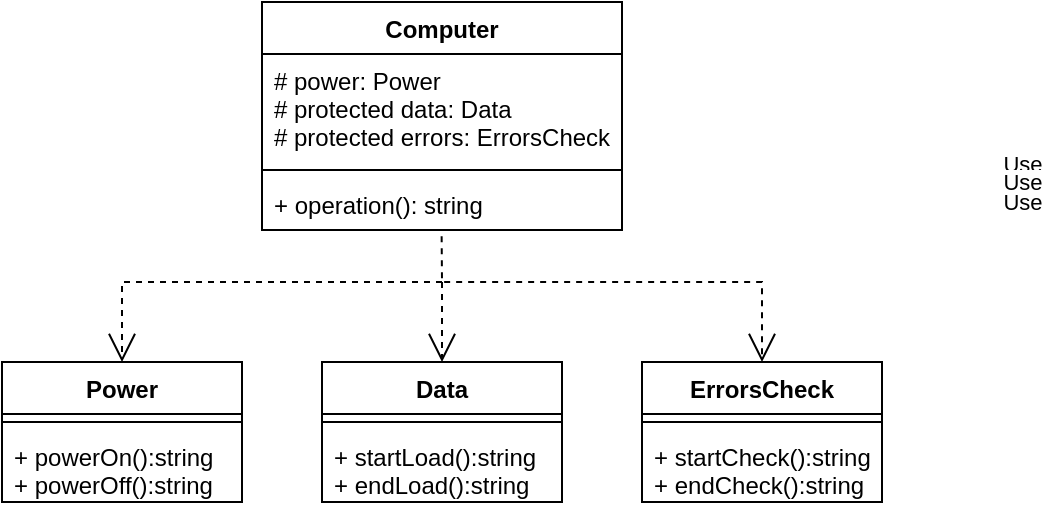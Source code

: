 <mxfile version="20.5.1" type="device"><diagram id="HtPGeDrE_jJSXO9w2QpB" name="Страница 1"><mxGraphModel dx="1117" dy="611" grid="1" gridSize="10" guides="1" tooltips="1" connect="1" arrows="1" fold="1" page="1" pageScale="1" pageWidth="413" pageHeight="291" math="0" shadow="0"><root><mxCell id="0"/><mxCell id="1" parent="0"/><mxCell id="g0WP8sg_lbGWfonMkTUN-1" value="Computer" style="swimlane;fontStyle=1;align=center;verticalAlign=top;childLayout=stackLayout;horizontal=1;startSize=26;horizontalStack=0;resizeParent=1;resizeParentMax=0;resizeLast=0;collapsible=1;marginBottom=0;" vertex="1" parent="1"><mxGeometry x="350" y="80" width="180" height="114" as="geometry"/></mxCell><mxCell id="g0WP8sg_lbGWfonMkTUN-2" value="# power: Power&#10;# protected data: Data&#10;# protected errors: ErrorsCheck" style="text;strokeColor=none;fillColor=none;align=left;verticalAlign=top;spacingLeft=4;spacingRight=4;overflow=hidden;rotatable=0;points=[[0,0.5],[1,0.5]];portConstraint=eastwest;" vertex="1" parent="g0WP8sg_lbGWfonMkTUN-1"><mxGeometry y="26" width="180" height="54" as="geometry"/></mxCell><mxCell id="g0WP8sg_lbGWfonMkTUN-3" value="" style="line;strokeWidth=1;fillColor=none;align=left;verticalAlign=middle;spacingTop=-1;spacingLeft=3;spacingRight=3;rotatable=0;labelPosition=right;points=[];portConstraint=eastwest;strokeColor=inherit;" vertex="1" parent="g0WP8sg_lbGWfonMkTUN-1"><mxGeometry y="80" width="180" height="8" as="geometry"/></mxCell><mxCell id="g0WP8sg_lbGWfonMkTUN-4" value="+ operation(): string" style="text;strokeColor=none;fillColor=none;align=left;verticalAlign=top;spacingLeft=4;spacingRight=4;overflow=hidden;rotatable=0;points=[[0,0.5],[1,0.5]];portConstraint=eastwest;" vertex="1" parent="g0WP8sg_lbGWfonMkTUN-1"><mxGeometry y="88" width="180" height="26" as="geometry"/></mxCell><mxCell id="g0WP8sg_lbGWfonMkTUN-5" value="Power" style="swimlane;fontStyle=1;align=center;verticalAlign=top;childLayout=stackLayout;horizontal=1;startSize=26;horizontalStack=0;resizeParent=1;resizeParentMax=0;resizeLast=0;collapsible=1;marginBottom=0;" vertex="1" parent="1"><mxGeometry x="220" y="260" width="120" height="70" as="geometry"/></mxCell><mxCell id="g0WP8sg_lbGWfonMkTUN-7" value="" style="line;strokeWidth=1;fillColor=none;align=left;verticalAlign=middle;spacingTop=-1;spacingLeft=3;spacingRight=3;rotatable=0;labelPosition=right;points=[];portConstraint=eastwest;strokeColor=inherit;" vertex="1" parent="g0WP8sg_lbGWfonMkTUN-5"><mxGeometry y="26" width="120" height="8" as="geometry"/></mxCell><mxCell id="g0WP8sg_lbGWfonMkTUN-8" value="+ powerOn():string&#10;+ powerOff():string" style="text;strokeColor=none;fillColor=none;align=left;verticalAlign=top;spacingLeft=4;spacingRight=4;overflow=hidden;rotatable=0;points=[[0,0.5],[1,0.5]];portConstraint=eastwest;" vertex="1" parent="g0WP8sg_lbGWfonMkTUN-5"><mxGeometry y="34" width="120" height="36" as="geometry"/></mxCell><mxCell id="g0WP8sg_lbGWfonMkTUN-9" value="Data" style="swimlane;fontStyle=1;align=center;verticalAlign=top;childLayout=stackLayout;horizontal=1;startSize=26;horizontalStack=0;resizeParent=1;resizeParentMax=0;resizeLast=0;collapsible=1;marginBottom=0;" vertex="1" parent="1"><mxGeometry x="380" y="260" width="120" height="70" as="geometry"/></mxCell><mxCell id="g0WP8sg_lbGWfonMkTUN-10" value="" style="line;strokeWidth=1;fillColor=none;align=left;verticalAlign=middle;spacingTop=-1;spacingLeft=3;spacingRight=3;rotatable=0;labelPosition=right;points=[];portConstraint=eastwest;strokeColor=inherit;" vertex="1" parent="g0WP8sg_lbGWfonMkTUN-9"><mxGeometry y="26" width="120" height="8" as="geometry"/></mxCell><mxCell id="g0WP8sg_lbGWfonMkTUN-11" value="+ startLoad():string&#10;+ endLoad():string" style="text;strokeColor=none;fillColor=none;align=left;verticalAlign=top;spacingLeft=4;spacingRight=4;overflow=hidden;rotatable=0;points=[[0,0.5],[1,0.5]];portConstraint=eastwest;" vertex="1" parent="g0WP8sg_lbGWfonMkTUN-9"><mxGeometry y="34" width="120" height="36" as="geometry"/></mxCell><mxCell id="g0WP8sg_lbGWfonMkTUN-13" value="ErrorsCheck" style="swimlane;fontStyle=1;align=center;verticalAlign=top;childLayout=stackLayout;horizontal=1;startSize=26;horizontalStack=0;resizeParent=1;resizeParentMax=0;resizeLast=0;collapsible=1;marginBottom=0;" vertex="1" parent="1"><mxGeometry x="540" y="260" width="120" height="70" as="geometry"/></mxCell><mxCell id="g0WP8sg_lbGWfonMkTUN-14" value="" style="line;strokeWidth=1;fillColor=none;align=left;verticalAlign=middle;spacingTop=-1;spacingLeft=3;spacingRight=3;rotatable=0;labelPosition=right;points=[];portConstraint=eastwest;strokeColor=inherit;" vertex="1" parent="g0WP8sg_lbGWfonMkTUN-13"><mxGeometry y="26" width="120" height="8" as="geometry"/></mxCell><mxCell id="g0WP8sg_lbGWfonMkTUN-15" value="+ startCheck():string&#10;+ endCheck():string" style="text;strokeColor=none;fillColor=none;align=left;verticalAlign=top;spacingLeft=4;spacingRight=4;overflow=hidden;rotatable=0;points=[[0,0.5],[1,0.5]];portConstraint=eastwest;" vertex="1" parent="g0WP8sg_lbGWfonMkTUN-13"><mxGeometry y="34" width="120" height="36" as="geometry"/></mxCell><mxCell id="g0WP8sg_lbGWfonMkTUN-16" value="Use" style="endArrow=open;endSize=12;dashed=1;html=1;rounded=0;entryX=0.5;entryY=0;entryDx=0;entryDy=0;exitX=0.499;exitY=1.118;exitDx=0;exitDy=0;exitPerimeter=0;" edge="1" parent="1" source="g0WP8sg_lbGWfonMkTUN-4" target="g0WP8sg_lbGWfonMkTUN-13"><mxGeometry x="0.641" y="143" width="160" relative="1" as="geometry"><mxPoint x="400" y="160" as="sourcePoint"/><mxPoint x="560" y="160" as="targetPoint"/><Array as="points"><mxPoint x="440" y="220"/><mxPoint x="600" y="220"/></Array><mxPoint x="-13" y="-59" as="offset"/></mxGeometry></mxCell><mxCell id="g0WP8sg_lbGWfonMkTUN-17" value="Use" style="endArrow=open;endSize=12;dashed=1;html=1;rounded=0;entryX=0.5;entryY=0;entryDx=0;entryDy=0;" edge="1" parent="1" target="g0WP8sg_lbGWfonMkTUN-5"><mxGeometry x="-1" y="-294" width="160" relative="1" as="geometry"><mxPoint x="440" y="220" as="sourcePoint"/><mxPoint x="530" y="200" as="targetPoint"/><Array as="points"><mxPoint x="280" y="220"/></Array><mxPoint x="290" y="244" as="offset"/></mxGeometry></mxCell><mxCell id="g0WP8sg_lbGWfonMkTUN-18" value="Use" style="endArrow=open;endSize=12;dashed=1;html=1;rounded=0;entryX=0.5;entryY=0;entryDx=0;entryDy=0;" edge="1" parent="1" target="g0WP8sg_lbGWfonMkTUN-9"><mxGeometry x="-1" y="293" width="160" relative="1" as="geometry"><mxPoint x="440" y="220" as="sourcePoint"/><mxPoint x="580" y="240" as="targetPoint"/><mxPoint x="-3" y="-40" as="offset"/></mxGeometry></mxCell></root></mxGraphModel></diagram></mxfile>
